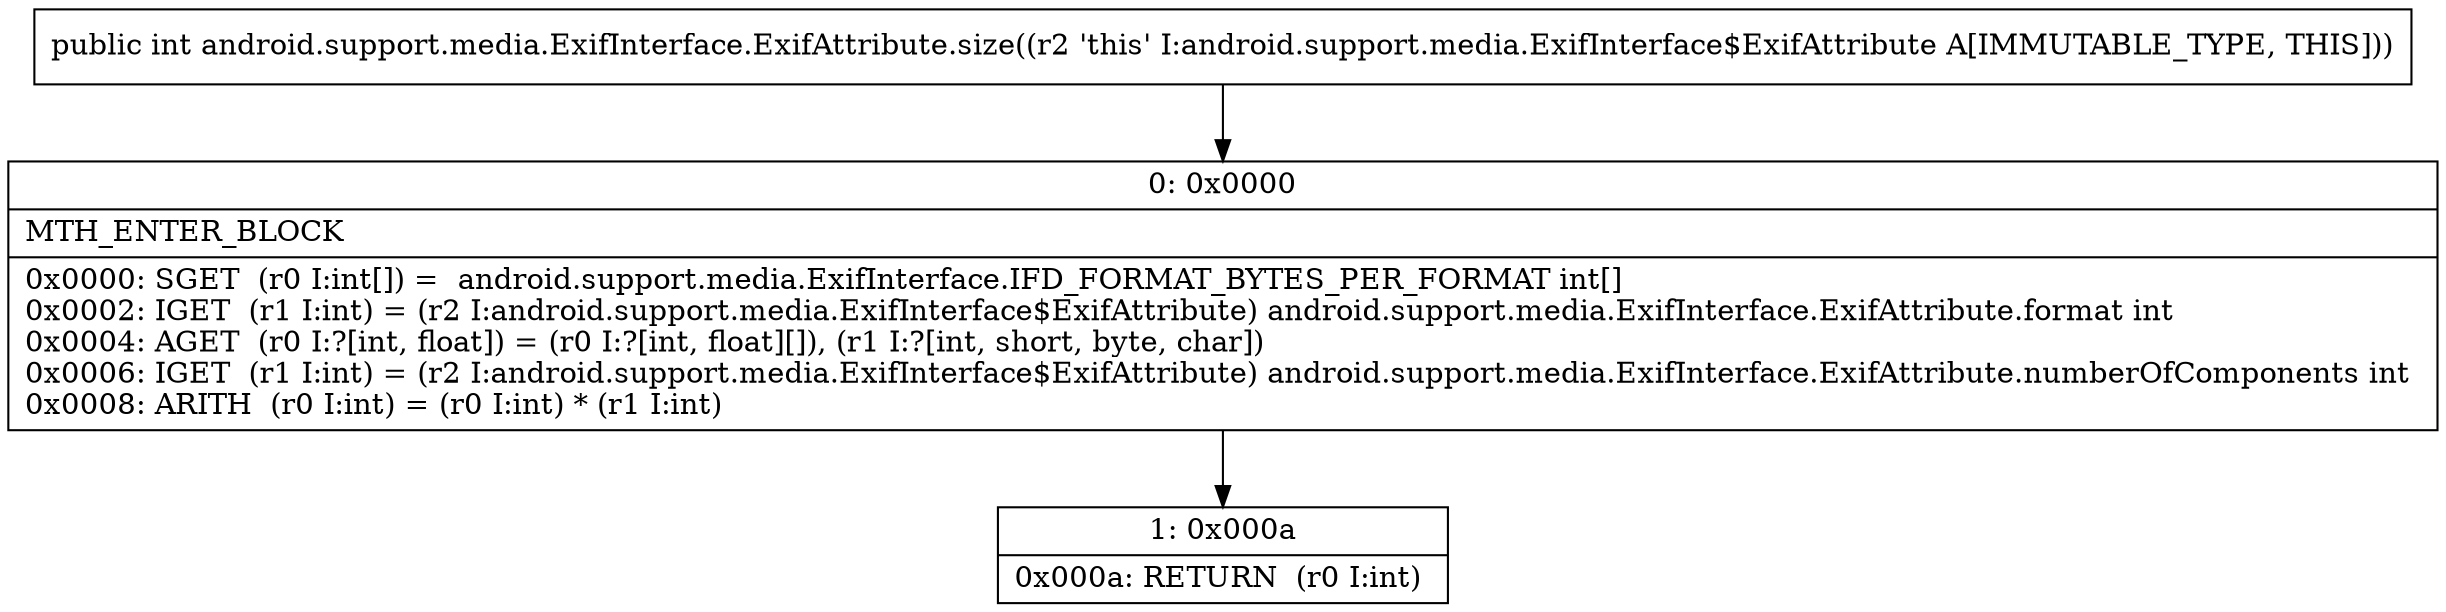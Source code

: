 digraph "CFG forandroid.support.media.ExifInterface.ExifAttribute.size()I" {
Node_0 [shape=record,label="{0\:\ 0x0000|MTH_ENTER_BLOCK\l|0x0000: SGET  (r0 I:int[]) =  android.support.media.ExifInterface.IFD_FORMAT_BYTES_PER_FORMAT int[] \l0x0002: IGET  (r1 I:int) = (r2 I:android.support.media.ExifInterface$ExifAttribute) android.support.media.ExifInterface.ExifAttribute.format int \l0x0004: AGET  (r0 I:?[int, float]) = (r0 I:?[int, float][]), (r1 I:?[int, short, byte, char]) \l0x0006: IGET  (r1 I:int) = (r2 I:android.support.media.ExifInterface$ExifAttribute) android.support.media.ExifInterface.ExifAttribute.numberOfComponents int \l0x0008: ARITH  (r0 I:int) = (r0 I:int) * (r1 I:int) \l}"];
Node_1 [shape=record,label="{1\:\ 0x000a|0x000a: RETURN  (r0 I:int) \l}"];
MethodNode[shape=record,label="{public int android.support.media.ExifInterface.ExifAttribute.size((r2 'this' I:android.support.media.ExifInterface$ExifAttribute A[IMMUTABLE_TYPE, THIS])) }"];
MethodNode -> Node_0;
Node_0 -> Node_1;
}

